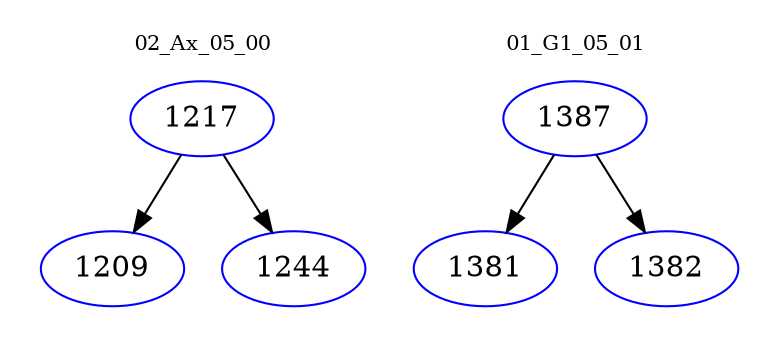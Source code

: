 digraph{
subgraph cluster_0 {
color = white
label = "02_Ax_05_00";
fontsize=10;
T0_1217 [label="1217", color="blue"]
T0_1217 -> T0_1209 [color="black"]
T0_1209 [label="1209", color="blue"]
T0_1217 -> T0_1244 [color="black"]
T0_1244 [label="1244", color="blue"]
}
subgraph cluster_1 {
color = white
label = "01_G1_05_01";
fontsize=10;
T1_1387 [label="1387", color="blue"]
T1_1387 -> T1_1381 [color="black"]
T1_1381 [label="1381", color="blue"]
T1_1387 -> T1_1382 [color="black"]
T1_1382 [label="1382", color="blue"]
}
}
